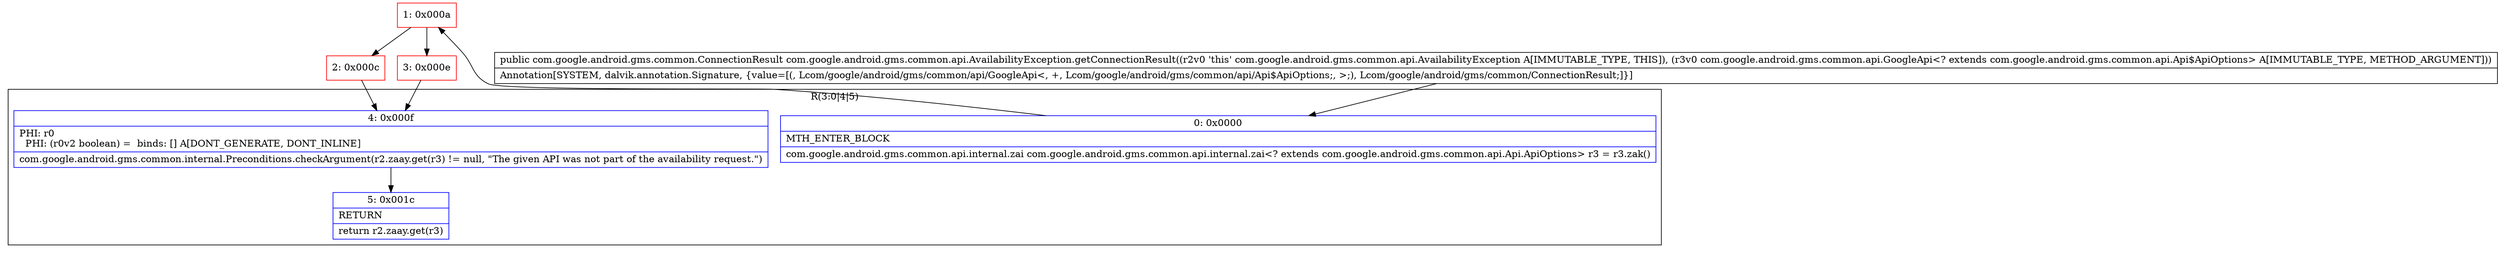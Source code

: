 digraph "CFG forcom.google.android.gms.common.api.AvailabilityException.getConnectionResult(Lcom\/google\/android\/gms\/common\/api\/GoogleApi;)Lcom\/google\/android\/gms\/common\/ConnectionResult;" {
subgraph cluster_Region_2027531845 {
label = "R(3:0|4|5)";
node [shape=record,color=blue];
Node_0 [shape=record,label="{0\:\ 0x0000|MTH_ENTER_BLOCK\l|com.google.android.gms.common.api.internal.zai com.google.android.gms.common.api.internal.zai\<? extends com.google.android.gms.common.api.Api.ApiOptions\> r3 = r3.zak()\l}"];
Node_4 [shape=record,label="{4\:\ 0x000f|PHI: r0 \l  PHI: (r0v2 boolean) =  binds: [] A[DONT_GENERATE, DONT_INLINE]\l|com.google.android.gms.common.internal.Preconditions.checkArgument(r2.zaay.get(r3) != null, \"The given API was not part of the availability request.\")\l}"];
Node_5 [shape=record,label="{5\:\ 0x001c|RETURN\l|return r2.zaay.get(r3)\l}"];
}
Node_1 [shape=record,color=red,label="{1\:\ 0x000a}"];
Node_2 [shape=record,color=red,label="{2\:\ 0x000c}"];
Node_3 [shape=record,color=red,label="{3\:\ 0x000e}"];
MethodNode[shape=record,label="{public com.google.android.gms.common.ConnectionResult com.google.android.gms.common.api.AvailabilityException.getConnectionResult((r2v0 'this' com.google.android.gms.common.api.AvailabilityException A[IMMUTABLE_TYPE, THIS]), (r3v0 com.google.android.gms.common.api.GoogleApi\<? extends com.google.android.gms.common.api.Api$ApiOptions\> A[IMMUTABLE_TYPE, METHOD_ARGUMENT]))  | Annotation[SYSTEM, dalvik.annotation.Signature, \{value=[(, Lcom\/google\/android\/gms\/common\/api\/GoogleApi\<, +, Lcom\/google\/android\/gms\/common\/api\/Api$ApiOptions;, \>;), Lcom\/google\/android\/gms\/common\/ConnectionResult;]\}]\l}"];
MethodNode -> Node_0;
Node_0 -> Node_1;
Node_4 -> Node_5;
Node_1 -> Node_2;
Node_1 -> Node_3;
Node_2 -> Node_4;
Node_3 -> Node_4;
}

